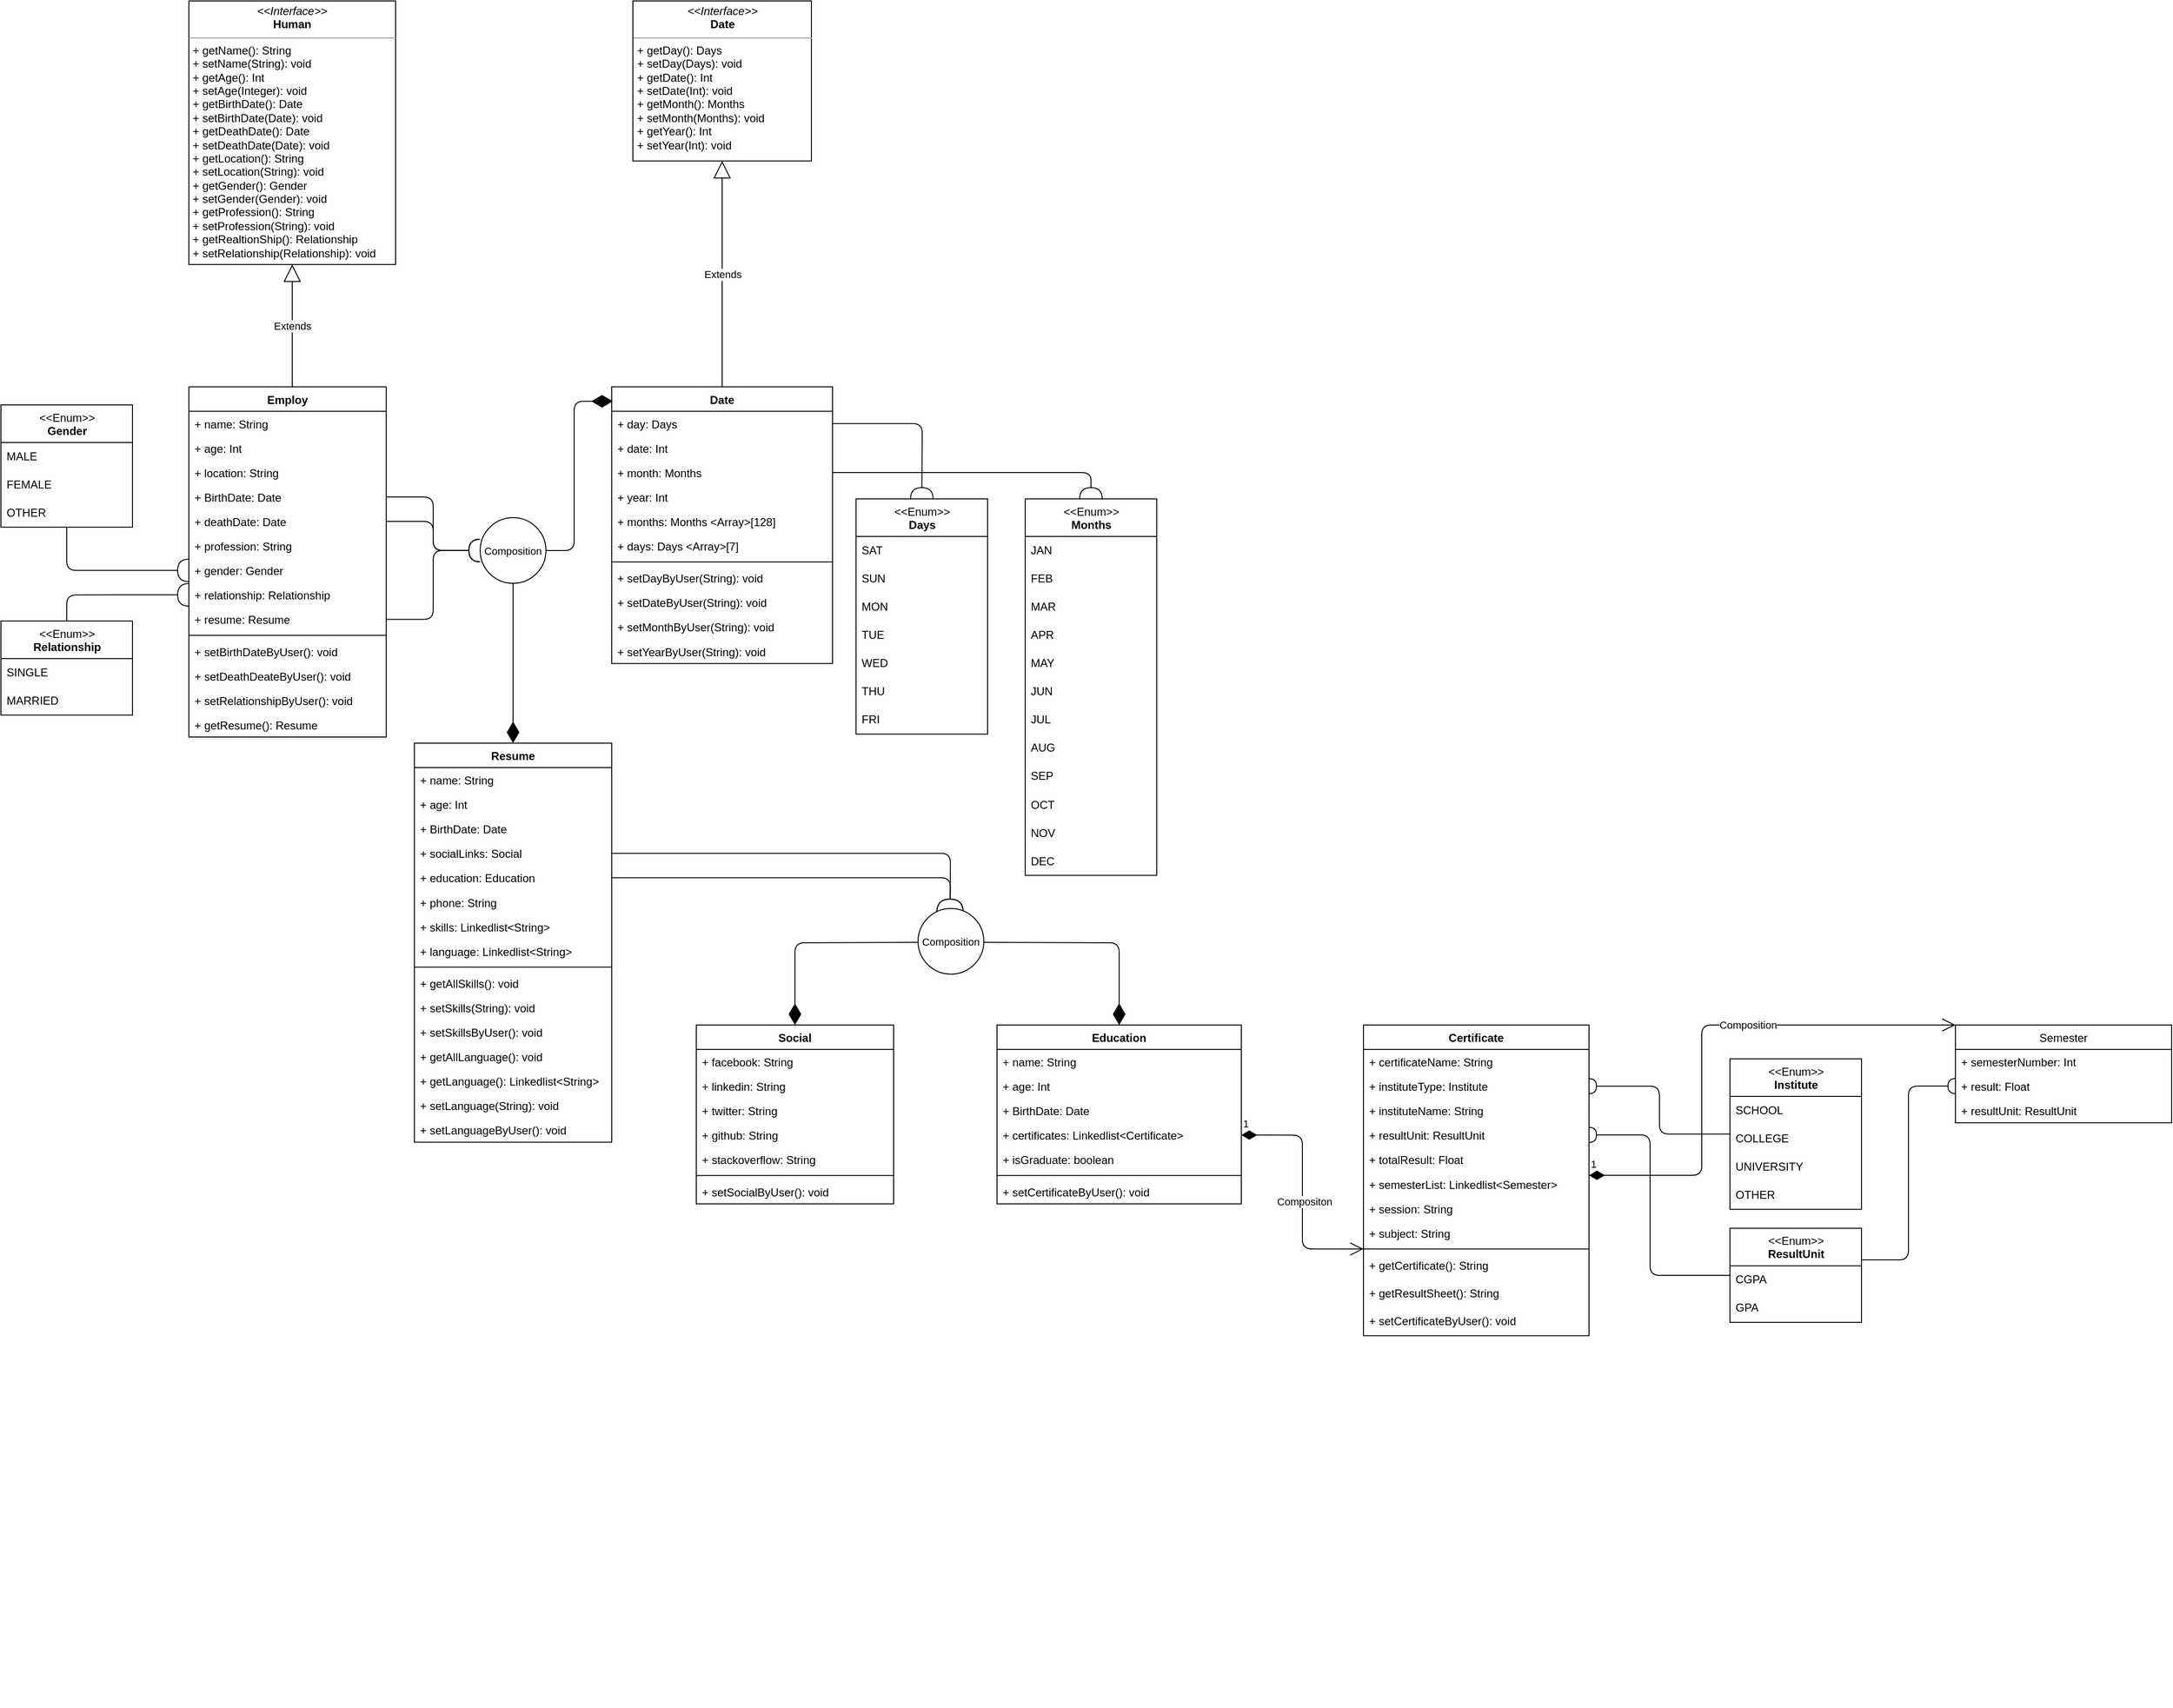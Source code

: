 <mxfile version="13.9.9" type="device"><diagram id="J0v9Wqk6Z4MLpNujObMI" name="HR"><mxGraphModel dx="2011" dy="1169" grid="1" gridSize="10" guides="1" tooltips="1" connect="1" arrows="1" fold="1" page="1" pageScale="1" pageWidth="3300" pageHeight="4681" math="0" shadow="0"><root><mxCell id="0"/><mxCell id="1" parent="0"/><mxCell id="u3W0oTgAnqb8bcCNYFPS-7" value="" style="group" vertex="1" connectable="0" parent="1"><mxGeometry x="495" y="280" width="2310" height="1815.707" as="geometry"/></mxCell><mxCell id="k-gvY35Qcv6dLFBPC7Hd-1" value="&lt;p style=&quot;margin: 0px ; margin-top: 4px ; text-align: center&quot;&gt;&lt;i&gt;&amp;lt;&amp;lt;Interface&amp;gt;&amp;gt;&lt;/i&gt;&lt;br&gt;&lt;b&gt;Human&lt;/b&gt;&lt;/p&gt;&lt;hr size=&quot;1&quot;&gt;&lt;p style=&quot;margin: 0px ; margin-left: 4px&quot;&gt;&lt;/p&gt;&lt;p style=&quot;margin: 0px ; margin-left: 4px&quot;&gt;+ getName(): String&lt;/p&gt;&lt;p style=&quot;margin: 0px ; margin-left: 4px&quot;&gt;+ setName(String): void&lt;/p&gt;&lt;p style=&quot;margin: 0px 0px 0px 4px&quot;&gt;+ getAge(): Int&lt;/p&gt;&lt;p style=&quot;margin: 0px 0px 0px 4px&quot;&gt;+ setAge(Integer): void&lt;/p&gt;&lt;p style=&quot;margin: 0px 0px 0px 4px&quot;&gt;+ getBirthDate(): Date&lt;/p&gt;&lt;p style=&quot;margin: 0px 0px 0px 4px&quot;&gt;+ setBirthDate(Date): void&lt;/p&gt;&lt;p style=&quot;margin: 0px 0px 0px 4px&quot;&gt;&lt;span&gt;+ getDeathDate(): Date&lt;/span&gt;&lt;br&gt;&lt;/p&gt;&lt;p style=&quot;margin: 0px 0px 0px 4px&quot;&gt;+ setDeathDate(Date): void&lt;/p&gt;&lt;p style=&quot;margin: 0px ; margin-left: 4px&quot;&gt;+ getLocation(): String&lt;br&gt;+ setLocation(String): void&lt;/p&gt;&lt;p style=&quot;margin: 0px ; margin-left: 4px&quot;&gt;+ getGender(): Gender&lt;/p&gt;&lt;p style=&quot;margin: 0px ; margin-left: 4px&quot;&gt;+ setGender(Gender): void&lt;/p&gt;&lt;p style=&quot;margin: 0px ; margin-left: 4px&quot;&gt;+ getProfession(): String&lt;/p&gt;&lt;p style=&quot;margin: 0px ; margin-left: 4px&quot;&gt;+ setProfession(String): void&lt;/p&gt;&lt;p style=&quot;margin: 0px ; margin-left: 4px&quot;&gt;+ getRealtionShip(): Relationship&lt;/p&gt;&lt;p style=&quot;margin: 0px ; margin-left: 4px&quot;&gt;+ setRelationship(Relationship): void&lt;/p&gt;" style="verticalAlign=top;align=left;overflow=fill;fontSize=12;fontFamily=Helvetica;html=1;fillColor=none;" parent="u3W0oTgAnqb8bcCNYFPS-7" vertex="1"><mxGeometry x="200" width="220" height="280.539" as="geometry"/></mxCell><mxCell id="k-gvY35Qcv6dLFBPC7Hd-2" value="&amp;lt;&amp;lt;Enum&amp;gt;&amp;gt;&lt;br&gt;&lt;b&gt;Gender&lt;/b&gt;" style="swimlane;fontStyle=0;align=center;verticalAlign=top;childLayout=stackLayout;horizontal=1;startSize=40;horizontalStack=0;resizeParent=1;resizeParentMax=0;resizeLast=0;collapsible=0;marginBottom=0;html=1;" parent="u3W0oTgAnqb8bcCNYFPS-7" vertex="1"><mxGeometry y="429.997" width="140" height="130.173" as="geometry"/></mxCell><mxCell id="k-gvY35Qcv6dLFBPC7Hd-3" value="MALE" style="text;html=1;strokeColor=none;fillColor=none;align=left;verticalAlign=middle;spacingLeft=4;spacingRight=4;overflow=hidden;rotatable=0;points=[[0,0.5],[1,0.5]];portConstraint=eastwest;" parent="k-gvY35Qcv6dLFBPC7Hd-2" vertex="1"><mxGeometry y="40" width="140" height="30.058" as="geometry"/></mxCell><mxCell id="k-gvY35Qcv6dLFBPC7Hd-4" value="FEMALE" style="text;html=1;strokeColor=none;fillColor=none;align=left;verticalAlign=middle;spacingLeft=4;spacingRight=4;overflow=hidden;rotatable=0;points=[[0,0.5],[1,0.5]];portConstraint=eastwest;" parent="k-gvY35Qcv6dLFBPC7Hd-2" vertex="1"><mxGeometry y="70.058" width="140" height="30.058" as="geometry"/></mxCell><mxCell id="k-gvY35Qcv6dLFBPC7Hd-5" value="OTHER" style="text;html=1;strokeColor=none;fillColor=none;align=left;verticalAlign=middle;spacingLeft=4;spacingRight=4;overflow=hidden;rotatable=0;points=[[0,0.5],[1,0.5]];portConstraint=eastwest;" parent="k-gvY35Qcv6dLFBPC7Hd-2" vertex="1"><mxGeometry y="100.116" width="140" height="30.058" as="geometry"/></mxCell><mxCell id="k-gvY35Qcv6dLFBPC7Hd-9" value="&lt;p style=&quot;margin: 0px ; margin-top: 4px ; text-align: center&quot;&gt;&lt;i&gt;&amp;lt;&amp;lt;Interface&amp;gt;&amp;gt;&lt;/i&gt;&lt;br&gt;&lt;b&gt;Date&lt;/b&gt;&lt;/p&gt;&lt;hr size=&quot;1&quot;&gt;&lt;p style=&quot;margin: 0px ; margin-left: 4px&quot;&gt;+ getDay(): Days&lt;/p&gt;&lt;p style=&quot;margin: 0px ; margin-left: 4px&quot;&gt;+ setDay(Days): void&lt;/p&gt;&lt;p style=&quot;margin: 0px ; margin-left: 4px&quot;&gt;+ getDate(): Int&lt;/p&gt;&lt;p style=&quot;margin: 0px ; margin-left: 4px&quot;&gt;+ setDate(Int): void&lt;/p&gt;&lt;p style=&quot;margin: 0px ; margin-left: 4px&quot;&gt;+ getMonth(): Months&lt;/p&gt;&lt;p style=&quot;margin: 0px ; margin-left: 4px&quot;&gt;+ setMonth(Months): void&lt;/p&gt;&lt;p style=&quot;margin: 0px ; margin-left: 4px&quot;&gt;+ getYear(): Int&lt;/p&gt;&lt;p style=&quot;margin: 0px ; margin-left: 4px&quot;&gt;+ setYear(Int): void&lt;/p&gt;" style="verticalAlign=top;align=left;overflow=fill;fontSize=12;fontFamily=Helvetica;html=1;fillColor=none;" parent="u3W0oTgAnqb8bcCNYFPS-7" vertex="1"><mxGeometry x="672.5" y="0.0" width="190" height="170.328" as="geometry"/></mxCell><mxCell id="k-gvY35Qcv6dLFBPC7Hd-12" value="&amp;lt;&amp;lt;Enum&amp;gt;&amp;gt;&lt;br&gt;&lt;b&gt;Months&lt;/b&gt;" style="swimlane;fontStyle=0;align=center;verticalAlign=top;childLayout=stackLayout;horizontal=1;startSize=40;horizontalStack=0;resizeParent=1;resizeParentMax=0;resizeLast=0;collapsible=0;marginBottom=0;html=1;" parent="u3W0oTgAnqb8bcCNYFPS-7" vertex="1"><mxGeometry x="1090" y="530.0" width="140" height="400.694" as="geometry"/></mxCell><mxCell id="k-gvY35Qcv6dLFBPC7Hd-13" value="JAN" style="text;html=1;strokeColor=none;fillColor=none;align=left;verticalAlign=middle;spacingLeft=4;spacingRight=4;overflow=hidden;rotatable=0;points=[[0,0.5],[1,0.5]];portConstraint=eastwest;" parent="k-gvY35Qcv6dLFBPC7Hd-12" vertex="1"><mxGeometry y="40" width="140" height="30.058" as="geometry"/></mxCell><mxCell id="k-gvY35Qcv6dLFBPC7Hd-14" value="FEB" style="text;html=1;strokeColor=none;fillColor=none;align=left;verticalAlign=middle;spacingLeft=4;spacingRight=4;overflow=hidden;rotatable=0;points=[[0,0.5],[1,0.5]];portConstraint=eastwest;" parent="k-gvY35Qcv6dLFBPC7Hd-12" vertex="1"><mxGeometry y="70.058" width="140" height="30.058" as="geometry"/></mxCell><mxCell id="k-gvY35Qcv6dLFBPC7Hd-15" value="MAR" style="text;html=1;strokeColor=none;fillColor=none;align=left;verticalAlign=middle;spacingLeft=4;spacingRight=4;overflow=hidden;rotatable=0;points=[[0,0.5],[1,0.5]];portConstraint=eastwest;" parent="k-gvY35Qcv6dLFBPC7Hd-12" vertex="1"><mxGeometry y="100.116" width="140" height="30.058" as="geometry"/></mxCell><mxCell id="k-gvY35Qcv6dLFBPC7Hd-16" value="APR" style="text;html=1;strokeColor=none;fillColor=none;align=left;verticalAlign=middle;spacingLeft=4;spacingRight=4;overflow=hidden;rotatable=0;points=[[0,0.5],[1,0.5]];portConstraint=eastwest;" parent="k-gvY35Qcv6dLFBPC7Hd-12" vertex="1"><mxGeometry y="130.173" width="140" height="30.058" as="geometry"/></mxCell><mxCell id="k-gvY35Qcv6dLFBPC7Hd-17" value="MAY" style="text;html=1;strokeColor=none;fillColor=none;align=left;verticalAlign=middle;spacingLeft=4;spacingRight=4;overflow=hidden;rotatable=0;points=[[0,0.5],[1,0.5]];portConstraint=eastwest;" parent="k-gvY35Qcv6dLFBPC7Hd-12" vertex="1"><mxGeometry y="160.231" width="140" height="30.058" as="geometry"/></mxCell><mxCell id="k-gvY35Qcv6dLFBPC7Hd-18" value="JUN" style="text;html=1;strokeColor=none;fillColor=none;align=left;verticalAlign=middle;spacingLeft=4;spacingRight=4;overflow=hidden;rotatable=0;points=[[0,0.5],[1,0.5]];portConstraint=eastwest;" parent="k-gvY35Qcv6dLFBPC7Hd-12" vertex="1"><mxGeometry y="190.289" width="140" height="30.058" as="geometry"/></mxCell><mxCell id="k-gvY35Qcv6dLFBPC7Hd-19" value="JUL" style="text;html=1;strokeColor=none;fillColor=none;align=left;verticalAlign=middle;spacingLeft=4;spacingRight=4;overflow=hidden;rotatable=0;points=[[0,0.5],[1,0.5]];portConstraint=eastwest;" parent="k-gvY35Qcv6dLFBPC7Hd-12" vertex="1"><mxGeometry y="220.347" width="140" height="30.058" as="geometry"/></mxCell><mxCell id="k-gvY35Qcv6dLFBPC7Hd-20" value="AUG" style="text;html=1;strokeColor=none;fillColor=none;align=left;verticalAlign=middle;spacingLeft=4;spacingRight=4;overflow=hidden;rotatable=0;points=[[0,0.5],[1,0.5]];portConstraint=eastwest;" parent="k-gvY35Qcv6dLFBPC7Hd-12" vertex="1"><mxGeometry y="250.405" width="140" height="30.058" as="geometry"/></mxCell><mxCell id="k-gvY35Qcv6dLFBPC7Hd-21" value="SEP" style="text;html=1;strokeColor=none;fillColor=none;align=left;verticalAlign=middle;spacingLeft=4;spacingRight=4;overflow=hidden;rotatable=0;points=[[0,0.5],[1,0.5]];portConstraint=eastwest;" parent="k-gvY35Qcv6dLFBPC7Hd-12" vertex="1"><mxGeometry y="280.462" width="140" height="30.058" as="geometry"/></mxCell><mxCell id="k-gvY35Qcv6dLFBPC7Hd-22" value="OCT" style="text;html=1;strokeColor=none;fillColor=none;align=left;verticalAlign=middle;spacingLeft=4;spacingRight=4;overflow=hidden;rotatable=0;points=[[0,0.5],[1,0.5]];portConstraint=eastwest;" parent="k-gvY35Qcv6dLFBPC7Hd-12" vertex="1"><mxGeometry y="310.52" width="140" height="30.058" as="geometry"/></mxCell><mxCell id="k-gvY35Qcv6dLFBPC7Hd-23" value="NOV" style="text;html=1;strokeColor=none;fillColor=none;align=left;verticalAlign=middle;spacingLeft=4;spacingRight=4;overflow=hidden;rotatable=0;points=[[0,0.5],[1,0.5]];portConstraint=eastwest;" parent="k-gvY35Qcv6dLFBPC7Hd-12" vertex="1"><mxGeometry y="340.578" width="140" height="30.058" as="geometry"/></mxCell><mxCell id="k-gvY35Qcv6dLFBPC7Hd-24" value="DEC" style="text;html=1;strokeColor=none;fillColor=none;align=left;verticalAlign=middle;spacingLeft=4;spacingRight=4;overflow=hidden;rotatable=0;points=[[0,0.5],[1,0.5]];portConstraint=eastwest;" parent="k-gvY35Qcv6dLFBPC7Hd-12" vertex="1"><mxGeometry y="370.636" width="140" height="30.058" as="geometry"/></mxCell><mxCell id="k-gvY35Qcv6dLFBPC7Hd-26" value="&amp;lt;&amp;lt;Enum&amp;gt;&amp;gt;&lt;br&gt;&lt;b&gt;Days&lt;/b&gt;" style="swimlane;fontStyle=0;align=center;verticalAlign=top;childLayout=stackLayout;horizontal=1;startSize=40;horizontalStack=0;resizeParent=1;resizeParentMax=0;resizeLast=0;collapsible=0;marginBottom=0;html=1;" parent="u3W0oTgAnqb8bcCNYFPS-7" vertex="1"><mxGeometry x="910" y="530.0" width="140" height="250.405" as="geometry"/></mxCell><mxCell id="k-gvY35Qcv6dLFBPC7Hd-27" value="SAT" style="text;html=1;strokeColor=none;fillColor=none;align=left;verticalAlign=middle;spacingLeft=4;spacingRight=4;overflow=hidden;rotatable=0;points=[[0,0.5],[1,0.5]];portConstraint=eastwest;" parent="k-gvY35Qcv6dLFBPC7Hd-26" vertex="1"><mxGeometry y="40" width="140" height="30.058" as="geometry"/></mxCell><mxCell id="k-gvY35Qcv6dLFBPC7Hd-28" value="SUN" style="text;html=1;strokeColor=none;fillColor=none;align=left;verticalAlign=middle;spacingLeft=4;spacingRight=4;overflow=hidden;rotatable=0;points=[[0,0.5],[1,0.5]];portConstraint=eastwest;" parent="k-gvY35Qcv6dLFBPC7Hd-26" vertex="1"><mxGeometry y="70.058" width="140" height="30.058" as="geometry"/></mxCell><mxCell id="k-gvY35Qcv6dLFBPC7Hd-29" value="MON" style="text;html=1;strokeColor=none;fillColor=none;align=left;verticalAlign=middle;spacingLeft=4;spacingRight=4;overflow=hidden;rotatable=0;points=[[0,0.5],[1,0.5]];portConstraint=eastwest;" parent="k-gvY35Qcv6dLFBPC7Hd-26" vertex="1"><mxGeometry y="100.116" width="140" height="30.058" as="geometry"/></mxCell><mxCell id="k-gvY35Qcv6dLFBPC7Hd-30" value="TUE" style="text;html=1;strokeColor=none;fillColor=none;align=left;verticalAlign=middle;spacingLeft=4;spacingRight=4;overflow=hidden;rotatable=0;points=[[0,0.5],[1,0.5]];portConstraint=eastwest;" parent="k-gvY35Qcv6dLFBPC7Hd-26" vertex="1"><mxGeometry y="130.173" width="140" height="30.058" as="geometry"/></mxCell><mxCell id="k-gvY35Qcv6dLFBPC7Hd-31" value="WED" style="text;html=1;strokeColor=none;fillColor=none;align=left;verticalAlign=middle;spacingLeft=4;spacingRight=4;overflow=hidden;rotatable=0;points=[[0,0.5],[1,0.5]];portConstraint=eastwest;" parent="k-gvY35Qcv6dLFBPC7Hd-26" vertex="1"><mxGeometry y="160.231" width="140" height="30.058" as="geometry"/></mxCell><mxCell id="k-gvY35Qcv6dLFBPC7Hd-32" value="THU" style="text;html=1;strokeColor=none;fillColor=none;align=left;verticalAlign=middle;spacingLeft=4;spacingRight=4;overflow=hidden;rotatable=0;points=[[0,0.5],[1,0.5]];portConstraint=eastwest;" parent="k-gvY35Qcv6dLFBPC7Hd-26" vertex="1"><mxGeometry y="190.289" width="140" height="30.058" as="geometry"/></mxCell><mxCell id="k-gvY35Qcv6dLFBPC7Hd-33" value="FRI" style="text;html=1;strokeColor=none;fillColor=none;align=left;verticalAlign=middle;spacingLeft=4;spacingRight=4;overflow=hidden;rotatable=0;points=[[0,0.5],[1,0.5]];portConstraint=eastwest;" parent="k-gvY35Qcv6dLFBPC7Hd-26" vertex="1"><mxGeometry y="220.347" width="140" height="30.058" as="geometry"/></mxCell><mxCell id="k-gvY35Qcv6dLFBPC7Hd-58" value="Date" style="swimlane;fontStyle=1;align=center;verticalAlign=top;childLayout=stackLayout;horizontal=1;startSize=26;horizontalStack=0;resizeParent=1;resizeParentMax=0;resizeLast=0;collapsible=1;marginBottom=0;" parent="u3W0oTgAnqb8bcCNYFPS-7" vertex="1"><mxGeometry x="650" y="410.789" width="235" height="294.516" as="geometry"><mxRectangle x="1650" y="530.809" width="60" height="26" as="alternateBounds"/></mxGeometry></mxCell><mxCell id="k-gvY35Qcv6dLFBPC7Hd-52" value="+ day: Days" style="text;strokeColor=none;fillColor=none;align=left;verticalAlign=top;spacingLeft=4;spacingRight=4;overflow=hidden;rotatable=0;points=[[0,0.5],[1,0.5]];portConstraint=eastwest;" parent="k-gvY35Qcv6dLFBPC7Hd-58" vertex="1"><mxGeometry y="26" width="235" height="26.05" as="geometry"/></mxCell><mxCell id="k-gvY35Qcv6dLFBPC7Hd-53" value="+ date: Int" style="text;strokeColor=none;fillColor=none;align=left;verticalAlign=top;spacingLeft=4;spacingRight=4;overflow=hidden;rotatable=0;points=[[0,0.5],[1,0.5]];portConstraint=eastwest;" parent="k-gvY35Qcv6dLFBPC7Hd-58" vertex="1"><mxGeometry y="52.05" width="235" height="26.05" as="geometry"/></mxCell><mxCell id="k-gvY35Qcv6dLFBPC7Hd-54" value="+ month: Months" style="text;strokeColor=none;fillColor=none;align=left;verticalAlign=top;spacingLeft=4;spacingRight=4;overflow=hidden;rotatable=0;points=[[0,0.5],[1,0.5]];portConstraint=eastwest;" parent="k-gvY35Qcv6dLFBPC7Hd-58" vertex="1"><mxGeometry y="78.1" width="235" height="26.05" as="geometry"/></mxCell><mxCell id="k-gvY35Qcv6dLFBPC7Hd-55" value="+ year: Int" style="text;strokeColor=none;fillColor=none;align=left;verticalAlign=top;spacingLeft=4;spacingRight=4;overflow=hidden;rotatable=0;points=[[0,0.5],[1,0.5]];portConstraint=eastwest;" parent="k-gvY35Qcv6dLFBPC7Hd-58" vertex="1"><mxGeometry y="104.15" width="235" height="26.05" as="geometry"/></mxCell><mxCell id="L_Npj3bjUMt8gX2hCeXl-5" value="+ months: Months &lt;Array&gt;[128]" style="text;strokeColor=none;fillColor=none;align=left;verticalAlign=top;spacingLeft=4;spacingRight=4;overflow=hidden;rotatable=0;points=[[0,0.5],[1,0.5]];portConstraint=eastwest;" parent="k-gvY35Qcv6dLFBPC7Hd-58" vertex="1"><mxGeometry y="130.2" width="235" height="26.05" as="geometry"/></mxCell><mxCell id="L_Npj3bjUMt8gX2hCeXl-3" value="+ days: Days &lt;Array&gt;[7]" style="text;strokeColor=none;fillColor=none;align=left;verticalAlign=top;spacingLeft=4;spacingRight=4;overflow=hidden;rotatable=0;points=[[0,0.5],[1,0.5]];portConstraint=eastwest;" parent="k-gvY35Qcv6dLFBPC7Hd-58" vertex="1"><mxGeometry y="156.25" width="235" height="26.05" as="geometry"/></mxCell><mxCell id="k-gvY35Qcv6dLFBPC7Hd-60" value="" style="line;strokeWidth=1;fillColor=none;align=left;verticalAlign=middle;spacingTop=-1;spacingLeft=3;spacingRight=3;rotatable=0;labelPosition=right;points=[];portConstraint=eastwest;" parent="k-gvY35Qcv6dLFBPC7Hd-58" vertex="1"><mxGeometry y="182.301" width="235" height="8.015" as="geometry"/></mxCell><mxCell id="k-gvY35Qcv6dLFBPC7Hd-61" value="+ setDayByUser(String): void" style="text;strokeColor=none;fillColor=none;align=left;verticalAlign=top;spacingLeft=4;spacingRight=4;overflow=hidden;rotatable=0;points=[[0,0.5],[1,0.5]];portConstraint=eastwest;" parent="k-gvY35Qcv6dLFBPC7Hd-58" vertex="1"><mxGeometry y="190.316" width="235" height="26.05" as="geometry"/></mxCell><mxCell id="k-gvY35Qcv6dLFBPC7Hd-65" value="+ setDateByUser(String): void" style="text;strokeColor=none;fillColor=none;align=left;verticalAlign=top;spacingLeft=4;spacingRight=4;overflow=hidden;rotatable=0;points=[[0,0.5],[1,0.5]];portConstraint=eastwest;" parent="k-gvY35Qcv6dLFBPC7Hd-58" vertex="1"><mxGeometry y="216.366" width="235" height="26.05" as="geometry"/></mxCell><mxCell id="k-gvY35Qcv6dLFBPC7Hd-63" value="+ setMonthByUser(String): void" style="text;strokeColor=none;fillColor=none;align=left;verticalAlign=top;spacingLeft=4;spacingRight=4;overflow=hidden;rotatable=0;points=[[0,0.5],[1,0.5]];portConstraint=eastwest;" parent="k-gvY35Qcv6dLFBPC7Hd-58" vertex="1"><mxGeometry y="242.416" width="235" height="26.05" as="geometry"/></mxCell><mxCell id="k-gvY35Qcv6dLFBPC7Hd-66" value="+ setYearByUser(String): void" style="text;strokeColor=none;fillColor=none;align=left;verticalAlign=top;spacingLeft=4;spacingRight=4;overflow=hidden;rotatable=0;points=[[0,0.5],[1,0.5]];portConstraint=eastwest;" parent="k-gvY35Qcv6dLFBPC7Hd-58" vertex="1"><mxGeometry y="268.466" width="235" height="26.05" as="geometry"/></mxCell><mxCell id="k-gvY35Qcv6dLFBPC7Hd-62" value="Extends" style="endArrow=block;endSize=16;endFill=0;html=1;entryX=0.5;entryY=1;entryDx=0;entryDy=0;edgeStyle=orthogonalEdgeStyle;exitX=0.5;exitY=0;exitDx=0;exitDy=0;" parent="u3W0oTgAnqb8bcCNYFPS-7" source="k-gvY35Qcv6dLFBPC7Hd-58" target="k-gvY35Qcv6dLFBPC7Hd-9" edge="1"><mxGeometry x="-10" width="160" as="geometry"><mxPoint x="1070" y="531.021" as="sourcePoint"/><mxPoint x="1230" y="531.021" as="targetPoint"/></mxGeometry></mxCell><mxCell id="L_Npj3bjUMt8gX2hCeXl-6" value="&amp;lt;&amp;lt;Enum&amp;gt;&amp;gt;&lt;br&gt;&lt;b&gt;Relationship&lt;/b&gt;" style="swimlane;fontStyle=0;align=center;verticalAlign=top;childLayout=stackLayout;horizontal=1;startSize=40;horizontalStack=0;resizeParent=1;resizeParentMax=0;resizeLast=0;collapsible=0;marginBottom=0;html=1;" parent="u3W0oTgAnqb8bcCNYFPS-7" vertex="1"><mxGeometry y="659.998" width="140" height="100.116" as="geometry"/></mxCell><mxCell id="L_Npj3bjUMt8gX2hCeXl-7" value="SINGLE" style="text;html=1;strokeColor=none;fillColor=none;align=left;verticalAlign=middle;spacingLeft=4;spacingRight=4;overflow=hidden;rotatable=0;points=[[0,0.5],[1,0.5]];portConstraint=eastwest;" parent="L_Npj3bjUMt8gX2hCeXl-6" vertex="1"><mxGeometry y="40" width="140" height="30.058" as="geometry"/></mxCell><mxCell id="L_Npj3bjUMt8gX2hCeXl-8" value="MARRIED" style="text;html=1;strokeColor=none;fillColor=none;align=left;verticalAlign=middle;spacingLeft=4;spacingRight=4;overflow=hidden;rotatable=0;points=[[0,0.5],[1,0.5]];portConstraint=eastwest;" parent="L_Npj3bjUMt8gX2hCeXl-6" vertex="1"><mxGeometry y="70.058" width="140" height="30.058" as="geometry"/></mxCell><mxCell id="L_Npj3bjUMt8gX2hCeXl-49" value="Employ" style="swimlane;fontStyle=1;align=center;verticalAlign=top;childLayout=stackLayout;horizontal=1;startSize=26;horizontalStack=0;resizeParent=1;resizeParentMax=0;resizeLast=0;collapsible=1;marginBottom=0;" parent="u3W0oTgAnqb8bcCNYFPS-7" vertex="1"><mxGeometry x="200" y="410.79" width="210" height="372.667" as="geometry"/></mxCell><mxCell id="L_Npj3bjUMt8gX2hCeXl-53" value="Extends" style="endArrow=block;endSize=16;endFill=0;html=1;entryX=0.5;entryY=1;entryDx=0;entryDy=0;" parent="L_Npj3bjUMt8gX2hCeXl-49" target="k-gvY35Qcv6dLFBPC7Hd-1" edge="1"><mxGeometry width="160" relative="1" as="geometry"><mxPoint x="110" as="sourcePoint"/><mxPoint x="270" as="targetPoint"/></mxGeometry></mxCell><mxCell id="L_Npj3bjUMt8gX2hCeXl-50" value="+ name: String" style="text;strokeColor=none;fillColor=none;align=left;verticalAlign=top;spacingLeft=4;spacingRight=4;overflow=hidden;rotatable=0;points=[[0,0.5],[1,0.5]];portConstraint=eastwest;" parent="L_Npj3bjUMt8gX2hCeXl-49" vertex="1"><mxGeometry y="26" width="210" height="26.05" as="geometry"/></mxCell><mxCell id="k-gvY35Qcv6dLFBPC7Hd-45" value="+ age: Int" style="text;strokeColor=none;fillColor=none;align=left;verticalAlign=top;spacingLeft=4;spacingRight=4;overflow=hidden;rotatable=0;points=[[0,0.5],[1,0.5]];portConstraint=eastwest;" parent="L_Npj3bjUMt8gX2hCeXl-49" vertex="1"><mxGeometry y="52.05" width="210" height="26.05" as="geometry"/></mxCell><mxCell id="k-gvY35Qcv6dLFBPC7Hd-49" value="+ location: String" style="text;strokeColor=none;fillColor=none;align=left;verticalAlign=top;spacingLeft=4;spacingRight=4;overflow=hidden;rotatable=0;points=[[0,0.5],[1,0.5]];portConstraint=eastwest;" parent="L_Npj3bjUMt8gX2hCeXl-49" vertex="1"><mxGeometry y="78.1" width="210" height="26.05" as="geometry"/></mxCell><mxCell id="k-gvY35Qcv6dLFBPC7Hd-46" value="+ BirthDate: Date" style="text;strokeColor=none;fillColor=none;align=left;verticalAlign=top;spacingLeft=4;spacingRight=4;overflow=hidden;rotatable=0;points=[[0,0.5],[1,0.5]];portConstraint=eastwest;" parent="L_Npj3bjUMt8gX2hCeXl-49" vertex="1"><mxGeometry y="104.15" width="210" height="26.05" as="geometry"/></mxCell><mxCell id="k-gvY35Qcv6dLFBPC7Hd-48" value="+ deathDate: Date" style="text;strokeColor=none;fillColor=none;align=left;verticalAlign=top;spacingLeft=4;spacingRight=4;overflow=hidden;rotatable=0;points=[[0,0.5],[1,0.5]];portConstraint=eastwest;" parent="L_Npj3bjUMt8gX2hCeXl-49" vertex="1"><mxGeometry y="130.2" width="210" height="26.05" as="geometry"/></mxCell><mxCell id="k-gvY35Qcv6dLFBPC7Hd-50" value="+ profession: String" style="text;strokeColor=none;fillColor=none;align=left;verticalAlign=top;spacingLeft=4;spacingRight=4;overflow=hidden;rotatable=0;points=[[0,0.5],[1,0.5]];portConstraint=eastwest;" parent="L_Npj3bjUMt8gX2hCeXl-49" vertex="1"><mxGeometry y="156.25" width="210" height="26.05" as="geometry"/></mxCell><mxCell id="L_Npj3bjUMt8gX2hCeXl-48" value="+ gender: Gender" style="text;strokeColor=none;fillColor=none;align=left;verticalAlign=top;spacingLeft=4;spacingRight=4;overflow=hidden;rotatable=0;points=[[0,0.5],[1,0.5]];portConstraint=eastwest;" parent="L_Npj3bjUMt8gX2hCeXl-49" vertex="1"><mxGeometry y="182.301" width="210" height="26.05" as="geometry"/></mxCell><mxCell id="L_Npj3bjUMt8gX2hCeXl-4" value="+ relationship: Relationship" style="text;strokeColor=none;fillColor=none;align=left;verticalAlign=top;spacingLeft=4;spacingRight=4;overflow=hidden;rotatable=0;points=[[0,0.5],[1,0.5]];portConstraint=eastwest;" parent="L_Npj3bjUMt8gX2hCeXl-49" vertex="1"><mxGeometry y="208.351" width="210" height="26.05" as="geometry"/></mxCell><mxCell id="L_Npj3bjUMt8gX2hCeXl-71" value="+ resume: Resume" style="text;strokeColor=none;fillColor=none;align=left;verticalAlign=top;spacingLeft=4;spacingRight=4;overflow=hidden;rotatable=0;points=[[0,0.5],[1,0.5]];portConstraint=eastwest;" parent="L_Npj3bjUMt8gX2hCeXl-49" vertex="1"><mxGeometry y="234.401" width="210" height="26.05" as="geometry"/></mxCell><mxCell id="L_Npj3bjUMt8gX2hCeXl-51" value="" style="line;strokeWidth=1;fillColor=none;align=left;verticalAlign=middle;spacingTop=-1;spacingLeft=3;spacingRight=3;rotatable=0;labelPosition=right;points=[];portConstraint=eastwest;" parent="L_Npj3bjUMt8gX2hCeXl-49" vertex="1"><mxGeometry y="260.451" width="210" height="8.015" as="geometry"/></mxCell><mxCell id="L_Npj3bjUMt8gX2hCeXl-52" value="+ setBirthDateByUser(): void&#10;" style="text;strokeColor=none;fillColor=none;align=left;verticalAlign=top;spacingLeft=4;spacingRight=4;overflow=hidden;rotatable=0;points=[[0,0.5],[1,0.5]];portConstraint=eastwest;" parent="L_Npj3bjUMt8gX2hCeXl-49" vertex="1"><mxGeometry y="268.466" width="210" height="26.05" as="geometry"/></mxCell><mxCell id="L_Npj3bjUMt8gX2hCeXl-54" value="+ setDeathDeateByUser(): void" style="text;strokeColor=none;fillColor=none;align=left;verticalAlign=top;spacingLeft=4;spacingRight=4;overflow=hidden;rotatable=0;points=[[0,0.5],[1,0.5]];portConstraint=eastwest;" parent="L_Npj3bjUMt8gX2hCeXl-49" vertex="1"><mxGeometry y="294.516" width="210" height="26.05" as="geometry"/></mxCell><mxCell id="L_Npj3bjUMt8gX2hCeXl-56" value="+ setRelationshipByUser(): void" style="text;strokeColor=none;fillColor=none;align=left;verticalAlign=top;spacingLeft=4;spacingRight=4;overflow=hidden;rotatable=0;points=[[0,0.5],[1,0.5]];portConstraint=eastwest;" parent="L_Npj3bjUMt8gX2hCeXl-49" vertex="1"><mxGeometry y="320.566" width="210" height="26.05" as="geometry"/></mxCell><mxCell id="L_Npj3bjUMt8gX2hCeXl-74" value="+ getResume(): Resume" style="text;strokeColor=none;fillColor=none;align=left;verticalAlign=top;spacingLeft=4;spacingRight=4;overflow=hidden;rotatable=0;points=[[0,0.5],[1,0.5]];portConstraint=eastwest;" parent="L_Npj3bjUMt8gX2hCeXl-49" vertex="1"><mxGeometry y="346.617" width="210" height="26.05" as="geometry"/></mxCell><mxCell id="bkRYJWhmPf5xpWqmARdB-60" style="edgeStyle=orthogonalEdgeStyle;rounded=1;orthogonalLoop=1;jettySize=auto;html=1;entryX=0;entryY=0.5;entryDx=0;entryDy=0;startArrow=none;startFill=0;startSize=22;endArrow=halfCircle;endFill=0;endSize=10;strokeWidth=1;fontSize=11;fontColor=#000000;" parent="u3W0oTgAnqb8bcCNYFPS-7" source="k-gvY35Qcv6dLFBPC7Hd-2" target="L_Npj3bjUMt8gX2hCeXl-48" edge="1"><mxGeometry relative="1" as="geometry"/></mxCell><mxCell id="L_Npj3bjUMt8gX2hCeXl-57" value="Resume" style="swimlane;fontStyle=1;align=center;verticalAlign=top;childLayout=stackLayout;horizontal=1;startSize=26;horizontalStack=0;resizeParent=1;resizeParentMax=0;resizeLast=0;collapsible=1;marginBottom=0;" parent="u3W0oTgAnqb8bcCNYFPS-7" vertex="1"><mxGeometry x="440" y="790.001" width="210" height="424.767" as="geometry"><mxRectangle x="1662.5" y="930.001" width="80" height="26" as="alternateBounds"/></mxGeometry></mxCell><mxCell id="u3W0oTgAnqb8bcCNYFPS-11" value="+ name: String" style="text;strokeColor=none;fillColor=none;align=left;verticalAlign=top;spacingLeft=4;spacingRight=4;overflow=hidden;rotatable=0;points=[[0,0.5],[1,0.5]];portConstraint=eastwest;" vertex="1" parent="L_Npj3bjUMt8gX2hCeXl-57"><mxGeometry y="26" width="210" height="26.05" as="geometry"/></mxCell><mxCell id="u3W0oTgAnqb8bcCNYFPS-12" value="+ age: Int" style="text;strokeColor=none;fillColor=none;align=left;verticalAlign=top;spacingLeft=4;spacingRight=4;overflow=hidden;rotatable=0;points=[[0,0.5],[1,0.5]];portConstraint=eastwest;" vertex="1" parent="L_Npj3bjUMt8gX2hCeXl-57"><mxGeometry y="52.05" width="210" height="26.05" as="geometry"/></mxCell><mxCell id="u3W0oTgAnqb8bcCNYFPS-13" value="+ BirthDate: Date" style="text;strokeColor=none;fillColor=none;align=left;verticalAlign=top;spacingLeft=4;spacingRight=4;overflow=hidden;rotatable=0;points=[[0,0.5],[1,0.5]];portConstraint=eastwest;" vertex="1" parent="L_Npj3bjUMt8gX2hCeXl-57"><mxGeometry y="78.1" width="210" height="26.05" as="geometry"/></mxCell><mxCell id="L_Npj3bjUMt8gX2hCeXl-59" value="+ socialLinks: Social" style="text;strokeColor=none;fillColor=none;align=left;verticalAlign=top;spacingLeft=4;spacingRight=4;overflow=hidden;rotatable=0;points=[[0,0.5],[1,0.5]];portConstraint=eastwest;" parent="L_Npj3bjUMt8gX2hCeXl-57" vertex="1"><mxGeometry y="104.15" width="210" height="26.05" as="geometry"/></mxCell><mxCell id="L_Npj3bjUMt8gX2hCeXl-60" value="+ education: Education" style="text;strokeColor=none;fillColor=none;align=left;verticalAlign=top;spacingLeft=4;spacingRight=4;overflow=hidden;rotatable=0;points=[[0,0.5],[1,0.5]];portConstraint=eastwest;" parent="L_Npj3bjUMt8gX2hCeXl-57" vertex="1"><mxGeometry y="130.2" width="210" height="26.05" as="geometry"/></mxCell><mxCell id="L_Npj3bjUMt8gX2hCeXl-61" value="+ phone: String" style="text;strokeColor=none;fillColor=none;align=left;verticalAlign=top;spacingLeft=4;spacingRight=4;overflow=hidden;rotatable=0;points=[[0,0.5],[1,0.5]];portConstraint=eastwest;" parent="L_Npj3bjUMt8gX2hCeXl-57" vertex="1"><mxGeometry y="156.25" width="210" height="26.05" as="geometry"/></mxCell><mxCell id="L_Npj3bjUMt8gX2hCeXl-64" value="+ skills: Linkedlist&lt;String&gt;" style="text;strokeColor=none;fillColor=none;align=left;verticalAlign=top;spacingLeft=4;spacingRight=4;overflow=hidden;rotatable=0;points=[[0,0.5],[1,0.5]];portConstraint=eastwest;" parent="L_Npj3bjUMt8gX2hCeXl-57" vertex="1"><mxGeometry y="182.301" width="210" height="26.05" as="geometry"/></mxCell><mxCell id="L_Npj3bjUMt8gX2hCeXl-66" value="+ language: Linkedlist&lt;String&gt;" style="text;strokeColor=none;fillColor=none;align=left;verticalAlign=top;spacingLeft=4;spacingRight=4;overflow=hidden;rotatable=0;points=[[0,0.5],[1,0.5]];portConstraint=eastwest;" parent="L_Npj3bjUMt8gX2hCeXl-57" vertex="1"><mxGeometry y="208.351" width="210" height="26.05" as="geometry"/></mxCell><mxCell id="L_Npj3bjUMt8gX2hCeXl-67" value="" style="line;strokeWidth=1;fillColor=none;align=left;verticalAlign=middle;spacingTop=-1;spacingLeft=3;spacingRight=3;rotatable=0;labelPosition=right;points=[];portConstraint=eastwest;" parent="L_Npj3bjUMt8gX2hCeXl-57" vertex="1"><mxGeometry y="234.401" width="210" height="8.015" as="geometry"/></mxCell><mxCell id="L_Npj3bjUMt8gX2hCeXl-79" value="+ getAllSkills(): void" style="text;strokeColor=none;fillColor=none;align=left;verticalAlign=top;spacingLeft=4;spacingRight=4;overflow=hidden;rotatable=0;points=[[0,0.5],[1,0.5]];portConstraint=eastwest;" parent="L_Npj3bjUMt8gX2hCeXl-57" vertex="1"><mxGeometry y="242.416" width="210" height="26.05" as="geometry"/></mxCell><mxCell id="L_Npj3bjUMt8gX2hCeXl-77" value="+ setSkills(String): void" style="text;strokeColor=none;fillColor=none;align=left;verticalAlign=top;spacingLeft=4;spacingRight=4;overflow=hidden;rotatable=0;points=[[0,0.5],[1,0.5]];portConstraint=eastwest;" parent="L_Npj3bjUMt8gX2hCeXl-57" vertex="1"><mxGeometry y="268.466" width="210" height="26.05" as="geometry"/></mxCell><mxCell id="bkRYJWhmPf5xpWqmARdB-2" value="+ setSkillsByUser(): void" style="text;strokeColor=none;fillColor=none;align=left;verticalAlign=top;spacingLeft=4;spacingRight=4;overflow=hidden;rotatable=0;points=[[0,0.5],[1,0.5]];portConstraint=eastwest;" parent="L_Npj3bjUMt8gX2hCeXl-57" vertex="1"><mxGeometry y="294.516" width="210" height="26.05" as="geometry"/></mxCell><mxCell id="L_Npj3bjUMt8gX2hCeXl-80" value="+ getAllLanguage(): void" style="text;strokeColor=none;fillColor=none;align=left;verticalAlign=top;spacingLeft=4;spacingRight=4;overflow=hidden;rotatable=0;points=[[0,0.5],[1,0.5]];portConstraint=eastwest;" parent="L_Npj3bjUMt8gX2hCeXl-57" vertex="1"><mxGeometry y="320.566" width="210" height="26.05" as="geometry"/></mxCell><mxCell id="L_Npj3bjUMt8gX2hCeXl-78" value="+ getLanguage(): Linkedlist&lt;String&gt;" style="text;strokeColor=none;fillColor=none;align=left;verticalAlign=top;spacingLeft=4;spacingRight=4;overflow=hidden;rotatable=0;points=[[0,0.5],[1,0.5]];portConstraint=eastwest;" parent="L_Npj3bjUMt8gX2hCeXl-57" vertex="1"><mxGeometry y="346.617" width="210" height="26.05" as="geometry"/></mxCell><mxCell id="L_Npj3bjUMt8gX2hCeXl-81" value="+ setLanguage(String): void" style="text;strokeColor=none;fillColor=none;align=left;verticalAlign=top;spacingLeft=4;spacingRight=4;overflow=hidden;rotatable=0;points=[[0,0.5],[1,0.5]];portConstraint=eastwest;" parent="L_Npj3bjUMt8gX2hCeXl-57" vertex="1"><mxGeometry y="372.667" width="210" height="26.05" as="geometry"/></mxCell><mxCell id="bkRYJWhmPf5xpWqmARdB-1" value="+ setLanguageByUser(): void" style="text;strokeColor=none;fillColor=none;align=left;verticalAlign=top;spacingLeft=4;spacingRight=4;overflow=hidden;rotatable=0;points=[[0,0.5],[1,0.5]];portConstraint=eastwest;" parent="L_Npj3bjUMt8gX2hCeXl-57" vertex="1"><mxGeometry y="398.717" width="210" height="26.05" as="geometry"/></mxCell><mxCell id="bkRYJWhmPf5xpWqmARdB-3" value="Social" style="swimlane;fontStyle=1;align=center;verticalAlign=top;childLayout=stackLayout;horizontal=1;startSize=26;horizontalStack=0;resizeParent=1;resizeParentMax=0;resizeLast=0;collapsible=1;marginBottom=0;" parent="u3W0oTgAnqb8bcCNYFPS-7" vertex="1"><mxGeometry x="740" y="1090.001" width="210" height="190.316" as="geometry"><mxRectangle x="1662.5" y="930.001" width="80" height="26" as="alternateBounds"/></mxGeometry></mxCell><mxCell id="bkRYJWhmPf5xpWqmARdB-4" value="+ facebook: String" style="text;strokeColor=none;fillColor=none;align=left;verticalAlign=top;spacingLeft=4;spacingRight=4;overflow=hidden;rotatable=0;points=[[0,0.5],[1,0.5]];portConstraint=eastwest;" parent="bkRYJWhmPf5xpWqmARdB-3" vertex="1"><mxGeometry y="26" width="210" height="26.05" as="geometry"/></mxCell><mxCell id="bkRYJWhmPf5xpWqmARdB-5" value="+ linkedin: String" style="text;strokeColor=none;fillColor=none;align=left;verticalAlign=top;spacingLeft=4;spacingRight=4;overflow=hidden;rotatable=0;points=[[0,0.5],[1,0.5]];portConstraint=eastwest;" parent="bkRYJWhmPf5xpWqmARdB-3" vertex="1"><mxGeometry y="52.05" width="210" height="26.05" as="geometry"/></mxCell><mxCell id="bkRYJWhmPf5xpWqmARdB-6" value="+ twitter: String" style="text;strokeColor=none;fillColor=none;align=left;verticalAlign=top;spacingLeft=4;spacingRight=4;overflow=hidden;rotatable=0;points=[[0,0.5],[1,0.5]];portConstraint=eastwest;" parent="bkRYJWhmPf5xpWqmARdB-3" vertex="1"><mxGeometry y="78.1" width="210" height="26.05" as="geometry"/></mxCell><mxCell id="bkRYJWhmPf5xpWqmARdB-7" value="+ github: String" style="text;strokeColor=none;fillColor=none;align=left;verticalAlign=top;spacingLeft=4;spacingRight=4;overflow=hidden;rotatable=0;points=[[0,0.5],[1,0.5]];portConstraint=eastwest;" parent="bkRYJWhmPf5xpWqmARdB-3" vertex="1"><mxGeometry y="104.15" width="210" height="26.05" as="geometry"/></mxCell><mxCell id="bkRYJWhmPf5xpWqmARdB-8" value="+ stackoverflow: String" style="text;strokeColor=none;fillColor=none;align=left;verticalAlign=top;spacingLeft=4;spacingRight=4;overflow=hidden;rotatable=0;points=[[0,0.5],[1,0.5]];portConstraint=eastwest;" parent="bkRYJWhmPf5xpWqmARdB-3" vertex="1"><mxGeometry y="130.2" width="210" height="26.05" as="geometry"/></mxCell><mxCell id="bkRYJWhmPf5xpWqmARdB-9" value="" style="line;strokeWidth=1;fillColor=none;align=left;verticalAlign=middle;spacingTop=-1;spacingLeft=3;spacingRight=3;rotatable=0;labelPosition=right;points=[];portConstraint=eastwest;" parent="bkRYJWhmPf5xpWqmARdB-3" vertex="1"><mxGeometry y="156.25" width="210" height="8.015" as="geometry"/></mxCell><mxCell id="LOBZTepIcA8c9m-6WZ_M-2" value="+ setSocialByUser(): void" style="text;strokeColor=none;fillColor=none;align=left;verticalAlign=top;spacingLeft=4;spacingRight=4;overflow=hidden;rotatable=0;points=[[0,0.5],[1,0.5]];portConstraint=eastwest;" parent="bkRYJWhmPf5xpWqmARdB-3" vertex="1"><mxGeometry y="164.266" width="210" height="26.05" as="geometry"/></mxCell><mxCell id="bkRYJWhmPf5xpWqmARdB-22" value="Education" style="swimlane;fontStyle=1;align=center;verticalAlign=top;childLayout=stackLayout;horizontal=1;startSize=26;horizontalStack=0;resizeParent=1;resizeParentMax=0;resizeLast=0;collapsible=1;marginBottom=0;" parent="u3W0oTgAnqb8bcCNYFPS-7" vertex="1"><mxGeometry x="1060" y="1090" width="260" height="190.316" as="geometry"><mxRectangle x="1662.5" y="930.001" width="80" height="26" as="alternateBounds"/></mxGeometry></mxCell><mxCell id="u3W0oTgAnqb8bcCNYFPS-14" value="+ name: String" style="text;strokeColor=none;fillColor=none;align=left;verticalAlign=top;spacingLeft=4;spacingRight=4;overflow=hidden;rotatable=0;points=[[0,0.5],[1,0.5]];portConstraint=eastwest;" vertex="1" parent="bkRYJWhmPf5xpWqmARdB-22"><mxGeometry y="26" width="260" height="26.05" as="geometry"/></mxCell><mxCell id="u3W0oTgAnqb8bcCNYFPS-15" value="+ age: Int" style="text;strokeColor=none;fillColor=none;align=left;verticalAlign=top;spacingLeft=4;spacingRight=4;overflow=hidden;rotatable=0;points=[[0,0.5],[1,0.5]];portConstraint=eastwest;" vertex="1" parent="bkRYJWhmPf5xpWqmARdB-22"><mxGeometry y="52.05" width="260" height="26.05" as="geometry"/></mxCell><mxCell id="u3W0oTgAnqb8bcCNYFPS-16" value="+ BirthDate: Date" style="text;strokeColor=none;fillColor=none;align=left;verticalAlign=top;spacingLeft=4;spacingRight=4;overflow=hidden;rotatable=0;points=[[0,0.5],[1,0.5]];portConstraint=eastwest;" vertex="1" parent="bkRYJWhmPf5xpWqmARdB-22"><mxGeometry y="78.1" width="260" height="26.05" as="geometry"/></mxCell><mxCell id="bkRYJWhmPf5xpWqmARdB-23" value="+ certificates: Linkedlist&lt;Certificate&gt;" style="text;strokeColor=none;fillColor=none;align=left;verticalAlign=top;spacingLeft=4;spacingRight=4;overflow=hidden;rotatable=0;points=[[0,0.5],[1,0.5]];portConstraint=eastwest;" parent="bkRYJWhmPf5xpWqmARdB-22" vertex="1"><mxGeometry y="104.15" width="260" height="26.05" as="geometry"/></mxCell><mxCell id="bkRYJWhmPf5xpWqmARdB-24" value="+ isGraduate: boolean" style="text;strokeColor=none;fillColor=none;align=left;verticalAlign=top;spacingLeft=4;spacingRight=4;overflow=hidden;rotatable=0;points=[[0,0.5],[1,0.5]];portConstraint=eastwest;" parent="bkRYJWhmPf5xpWqmARdB-22" vertex="1"><mxGeometry y="130.2" width="260" height="26.05" as="geometry"/></mxCell><mxCell id="bkRYJWhmPf5xpWqmARdB-28" value="" style="line;strokeWidth=1;fillColor=none;align=left;verticalAlign=middle;spacingTop=-1;spacingLeft=3;spacingRight=3;rotatable=0;labelPosition=right;points=[];portConstraint=eastwest;" parent="bkRYJWhmPf5xpWqmARdB-22" vertex="1"><mxGeometry y="156.25" width="260" height="8.015" as="geometry"/></mxCell><mxCell id="w6mjZowshdSRlGhznJ80-2" value="+ setCertificateByUser(): void" style="text;strokeColor=none;fillColor=none;align=left;verticalAlign=top;spacingLeft=4;spacingRight=4;overflow=hidden;rotatable=0;points=[[0,0.5],[1,0.5]];portConstraint=eastwest;" parent="bkRYJWhmPf5xpWqmARdB-22" vertex="1"><mxGeometry y="164.266" width="260" height="26.05" as="geometry"/></mxCell><mxCell id="bkRYJWhmPf5xpWqmARdB-41" style="edgeStyle=orthogonalEdgeStyle;rounded=1;orthogonalLoop=1;jettySize=auto;html=1;startSize=25;endSize=12;strokeWidth=1;endArrow=halfCircle;endFill=0;" parent="u3W0oTgAnqb8bcCNYFPS-7" source="L_Npj3bjUMt8gX2hCeXl-59" edge="1"><mxGeometry relative="1" as="geometry"><mxPoint x="1010" y="970" as="targetPoint"/></mxGeometry></mxCell><mxCell id="bkRYJWhmPf5xpWqmARdB-42" style="edgeStyle=orthogonalEdgeStyle;rounded=1;orthogonalLoop=1;jettySize=auto;html=1;startSize=25;endSize=12;strokeWidth=1;endArrow=halfCircle;endFill=0;" parent="u3W0oTgAnqb8bcCNYFPS-7" source="L_Npj3bjUMt8gX2hCeXl-60" edge="1"><mxGeometry relative="1" as="geometry"><mxPoint x="1010" y="970" as="targetPoint"/></mxGeometry></mxCell><mxCell id="bkRYJWhmPf5xpWqmARdB-46" style="edgeStyle=orthogonalEdgeStyle;rounded=1;orthogonalLoop=1;jettySize=auto;html=1;entryX=0.5;entryY=0;entryDx=0;entryDy=0;startSize=22;endArrow=diamondThin;endFill=1;endSize=20;strokeWidth=1;fontSize=11;fontColor=#000000;" parent="u3W0oTgAnqb8bcCNYFPS-7" target="bkRYJWhmPf5xpWqmARdB-22" edge="1"><mxGeometry relative="1" as="geometry"><mxPoint x="1040" y="1002" as="sourcePoint"/></mxGeometry></mxCell><mxCell id="bkRYJWhmPf5xpWqmARdB-47" style="edgeStyle=orthogonalEdgeStyle;rounded=1;orthogonalLoop=1;jettySize=auto;html=1;startSize=22;endArrow=diamondThin;endFill=1;endSize=20;strokeWidth=1;fontSize=11;fontColor=#000000;" parent="u3W0oTgAnqb8bcCNYFPS-7" target="bkRYJWhmPf5xpWqmARdB-3" edge="1"><mxGeometry relative="1" as="geometry"><mxPoint x="980" y="1002" as="sourcePoint"/></mxGeometry></mxCell><mxCell id="bkRYJWhmPf5xpWqmARdB-52" style="edgeStyle=orthogonalEdgeStyle;rounded=1;orthogonalLoop=1;jettySize=auto;html=1;entryX=0.005;entryY=0.052;entryDx=0;entryDy=0;entryPerimeter=0;startSize=22;endArrow=diamondThin;endFill=1;endSize=20;strokeWidth=1;fontSize=11;fontColor=#000000;" parent="u3W0oTgAnqb8bcCNYFPS-7" source="bkRYJWhmPf5xpWqmARdB-48" target="k-gvY35Qcv6dLFBPC7Hd-58" edge="1"><mxGeometry relative="1" as="geometry"/></mxCell><mxCell id="bkRYJWhmPf5xpWqmARdB-53" style="edgeStyle=orthogonalEdgeStyle;rounded=1;orthogonalLoop=1;jettySize=auto;html=1;startSize=22;endArrow=diamondThin;endFill=1;endSize=20;strokeWidth=1;fontSize=11;fontColor=#000000;" parent="u3W0oTgAnqb8bcCNYFPS-7" source="bkRYJWhmPf5xpWqmARdB-48" target="L_Npj3bjUMt8gX2hCeXl-57" edge="1"><mxGeometry relative="1" as="geometry"/></mxCell><mxCell id="bkRYJWhmPf5xpWqmARdB-48" value="Composition" style="ellipse;fillColor=#ffffff;strokeColor=#000000;fontSize=11;fontColor=#000000;" parent="u3W0oTgAnqb8bcCNYFPS-7" vertex="1"><mxGeometry x="510" y="550" width="70" height="69.88" as="geometry"/></mxCell><mxCell id="bkRYJWhmPf5xpWqmARdB-49" value="Composition" style="ellipse;fillColor=#ffffff;strokeColor=#000000;fontSize=11;fontColor=#000000;" parent="u3W0oTgAnqb8bcCNYFPS-7" vertex="1"><mxGeometry x="976" y="966" width="70" height="69.88" as="geometry"/></mxCell><mxCell id="bkRYJWhmPf5xpWqmARdB-54" style="edgeStyle=orthogonalEdgeStyle;rounded=1;orthogonalLoop=1;jettySize=auto;html=1;entryX=0;entryY=0.5;entryDx=0;entryDy=0;startSize=22;endArrow=halfCircle;endFill=0;endSize=10;strokeWidth=1;fontSize=11;fontColor=#000000;" parent="u3W0oTgAnqb8bcCNYFPS-7" source="L_Npj3bjUMt8gX2hCeXl-71" target="bkRYJWhmPf5xpWqmARdB-48" edge="1"><mxGeometry relative="1" as="geometry"/></mxCell><mxCell id="bkRYJWhmPf5xpWqmARdB-55" style="edgeStyle=orthogonalEdgeStyle;rounded=1;orthogonalLoop=1;jettySize=auto;html=1;startSize=22;endArrow=halfCircle;endFill=0;endSize=10;strokeWidth=1;fontSize=11;fontColor=#000000;" parent="u3W0oTgAnqb8bcCNYFPS-7" source="k-gvY35Qcv6dLFBPC7Hd-48" target="bkRYJWhmPf5xpWqmARdB-48" edge="1"><mxGeometry relative="1" as="geometry"/></mxCell><mxCell id="bkRYJWhmPf5xpWqmARdB-56" style="edgeStyle=orthogonalEdgeStyle;rounded=1;orthogonalLoop=1;jettySize=auto;html=1;entryX=0;entryY=0.5;entryDx=0;entryDy=0;startSize=22;endArrow=halfCircle;endFill=0;endSize=10;strokeWidth=1;fontSize=11;fontColor=#000000;" parent="u3W0oTgAnqb8bcCNYFPS-7" source="k-gvY35Qcv6dLFBPC7Hd-46" target="bkRYJWhmPf5xpWqmARdB-48" edge="1"><mxGeometry relative="1" as="geometry"/></mxCell><mxCell id="bkRYJWhmPf5xpWqmARdB-57" style="edgeStyle=orthogonalEdgeStyle;rounded=1;orthogonalLoop=1;jettySize=auto;html=1;startArrow=none;startFill=0;startSize=22;endArrow=halfCircle;endFill=0;endSize=10;strokeWidth=1;fontSize=11;fontColor=#000000;" parent="u3W0oTgAnqb8bcCNYFPS-7" source="k-gvY35Qcv6dLFBPC7Hd-52" edge="1"><mxGeometry relative="1" as="geometry"><mxPoint x="980" y="530" as="targetPoint"/></mxGeometry></mxCell><mxCell id="bkRYJWhmPf5xpWqmARdB-59" style="edgeStyle=orthogonalEdgeStyle;rounded=1;orthogonalLoop=1;jettySize=auto;html=1;entryX=0;entryY=0.5;entryDx=0;entryDy=0;startArrow=none;startFill=0;startSize=22;endArrow=halfCircle;endFill=0;endSize=10;strokeWidth=1;fontSize=11;fontColor=#000000;" parent="u3W0oTgAnqb8bcCNYFPS-7" source="L_Npj3bjUMt8gX2hCeXl-6" target="L_Npj3bjUMt8gX2hCeXl-4" edge="1"><mxGeometry relative="1" as="geometry"/></mxCell><mxCell id="bkRYJWhmPf5xpWqmARdB-58" style="edgeStyle=orthogonalEdgeStyle;rounded=1;orthogonalLoop=1;jettySize=auto;html=1;startArrow=none;startFill=0;startSize=22;endArrow=halfCircle;endFill=0;endSize=10;strokeWidth=1;fontSize=11;fontColor=#000000;" parent="u3W0oTgAnqb8bcCNYFPS-7" source="k-gvY35Qcv6dLFBPC7Hd-54" target="k-gvY35Qcv6dLFBPC7Hd-12" edge="1"><mxGeometry relative="1" as="geometry"/></mxCell><mxCell id="LOBZTepIcA8c9m-6WZ_M-3" value="Certificate" style="swimlane;fontStyle=1;align=center;verticalAlign=top;childLayout=stackLayout;horizontal=1;startSize=26;horizontalStack=0;resizeParent=1;resizeParentMax=0;resizeLast=0;collapsible=1;marginBottom=0;" parent="u3W0oTgAnqb8bcCNYFPS-7" vertex="1"><mxGeometry x="1450" y="1090" width="240" height="330.706" as="geometry"><mxRectangle x="1662.5" y="930.001" width="80" height="26" as="alternateBounds"/></mxGeometry></mxCell><mxCell id="w6mjZowshdSRlGhznJ80-5" value="+ certificateName: String" style="text;strokeColor=none;fillColor=none;align=left;verticalAlign=top;spacingLeft=4;spacingRight=4;overflow=hidden;rotatable=0;points=[[0,0.5],[1,0.5]];portConstraint=eastwest;" parent="LOBZTepIcA8c9m-6WZ_M-3" vertex="1"><mxGeometry y="26" width="240" height="26.05" as="geometry"/></mxCell><mxCell id="LOBZTepIcA8c9m-6WZ_M-4" value="+ instituteType: Institute" style="text;strokeColor=none;fillColor=none;align=left;verticalAlign=top;spacingLeft=4;spacingRight=4;overflow=hidden;rotatable=0;points=[[0,0.5],[1,0.5]];portConstraint=eastwest;" parent="LOBZTepIcA8c9m-6WZ_M-3" vertex="1"><mxGeometry y="52.05" width="240" height="26.05" as="geometry"/></mxCell><mxCell id="LOBZTepIcA8c9m-6WZ_M-5" value="+ instituteName: String" style="text;strokeColor=none;fillColor=none;align=left;verticalAlign=top;spacingLeft=4;spacingRight=4;overflow=hidden;rotatable=0;points=[[0,0.5],[1,0.5]];portConstraint=eastwest;" parent="LOBZTepIcA8c9m-6WZ_M-3" vertex="1"><mxGeometry y="78.1" width="240" height="26.05" as="geometry"/></mxCell><mxCell id="u3W0oTgAnqb8bcCNYFPS-1" value="+ resultUnit: ResultUnit" style="text;strokeColor=none;fillColor=none;align=left;verticalAlign=top;spacingLeft=4;spacingRight=4;overflow=hidden;rotatable=0;points=[[0,0.5],[1,0.5]];portConstraint=eastwest;" vertex="1" parent="LOBZTepIcA8c9m-6WZ_M-3"><mxGeometry y="104.15" width="240" height="26.05" as="geometry"/></mxCell><mxCell id="LOBZTepIcA8c9m-6WZ_M-6" value="+ totalResult: Float " style="text;strokeColor=none;fillColor=none;align=left;verticalAlign=top;spacingLeft=4;spacingRight=4;overflow=hidden;rotatable=0;points=[[0,0.5],[1,0.5]];portConstraint=eastwest;" parent="LOBZTepIcA8c9m-6WZ_M-3" vertex="1"><mxGeometry y="130.2" width="240" height="26.05" as="geometry"/></mxCell><mxCell id="LOBZTepIcA8c9m-6WZ_M-7" value="+ semesterList: Linkedlist&lt;Semester&gt;" style="text;strokeColor=none;fillColor=none;align=left;verticalAlign=top;spacingLeft=4;spacingRight=4;overflow=hidden;rotatable=0;points=[[0,0.5],[1,0.5]];portConstraint=eastwest;" parent="LOBZTepIcA8c9m-6WZ_M-3" vertex="1"><mxGeometry y="156.25" width="240" height="26.05" as="geometry"/></mxCell><mxCell id="LOBZTepIcA8c9m-6WZ_M-8" value="+ session: String" style="text;strokeColor=none;fillColor=none;align=left;verticalAlign=top;spacingLeft=4;spacingRight=4;overflow=hidden;rotatable=0;points=[[0,0.5],[1,0.5]];portConstraint=eastwest;" parent="LOBZTepIcA8c9m-6WZ_M-3" vertex="1"><mxGeometry y="182.301" width="240" height="26.05" as="geometry"/></mxCell><mxCell id="LOBZTepIcA8c9m-6WZ_M-27" value="+ subject: String" style="text;strokeColor=none;fillColor=none;align=left;verticalAlign=top;spacingLeft=4;spacingRight=4;overflow=hidden;rotatable=0;points=[[0,0.5],[1,0.5]];portConstraint=eastwest;" parent="LOBZTepIcA8c9m-6WZ_M-3" vertex="1"><mxGeometry y="208.351" width="240" height="26.05" as="geometry"/></mxCell><mxCell id="LOBZTepIcA8c9m-6WZ_M-9" value="" style="line;strokeWidth=1;fillColor=none;align=left;verticalAlign=middle;spacingTop=-1;spacingLeft=3;spacingRight=3;rotatable=0;labelPosition=right;points=[];portConstraint=eastwest;" parent="LOBZTepIcA8c9m-6WZ_M-3" vertex="1"><mxGeometry y="234.401" width="240" height="8.015" as="geometry"/></mxCell><mxCell id="w6mjZowshdSRlGhznJ80-8" value="+ getCertificate(): String" style="text;strokeColor=none;fillColor=none;align=left;verticalAlign=top;spacingLeft=4;spacingRight=4;overflow=hidden;rotatable=0;points=[[0,0.5],[1,0.5]];portConstraint=eastwest;" parent="LOBZTepIcA8c9m-6WZ_M-3" vertex="1"><mxGeometry y="242.416" width="240" height="29.43" as="geometry"/></mxCell><mxCell id="rwDTTuNmeogY8wBmCQMH-1" value="+ getResultSheet(): String" style="text;strokeColor=none;fillColor=none;align=left;verticalAlign=top;spacingLeft=4;spacingRight=4;overflow=hidden;rotatable=0;points=[[0,0.5],[1,0.5]];portConstraint=eastwest;" parent="LOBZTepIcA8c9m-6WZ_M-3" vertex="1"><mxGeometry y="271.846" width="240" height="29.43" as="geometry"/></mxCell><mxCell id="u3W0oTgAnqb8bcCNYFPS-8" value="+ setCertificateByUser(): void" style="text;strokeColor=none;fillColor=none;align=left;verticalAlign=top;spacingLeft=4;spacingRight=4;overflow=hidden;rotatable=0;points=[[0,0.5],[1,0.5]];portConstraint=eastwest;" vertex="1" parent="LOBZTepIcA8c9m-6WZ_M-3"><mxGeometry y="301.276" width="240" height="29.43" as="geometry"/></mxCell><mxCell id="LOBZTepIcA8c9m-6WZ_M-26" style="edgeStyle=orthogonalEdgeStyle;rounded=1;orthogonalLoop=1;jettySize=auto;html=1;entryX=1;entryY=0.5;entryDx=0;entryDy=0;endArrow=halfCircle;endFill=0;" parent="u3W0oTgAnqb8bcCNYFPS-7" source="LOBZTepIcA8c9m-6WZ_M-21" target="LOBZTepIcA8c9m-6WZ_M-4" edge="1"><mxGeometry relative="1" as="geometry"/></mxCell><mxCell id="LOBZTepIcA8c9m-6WZ_M-21" value="&amp;lt;&amp;lt;Enum&amp;gt;&amp;gt;&lt;br&gt;&lt;b&gt;Institute&lt;/b&gt;" style="swimlane;fontStyle=0;align=center;verticalAlign=top;childLayout=stackLayout;horizontal=1;startSize=40;horizontalStack=0;resizeParent=1;resizeParentMax=0;resizeLast=0;collapsible=0;marginBottom=0;html=1;" parent="u3W0oTgAnqb8bcCNYFPS-7" vertex="1"><mxGeometry x="1840" y="1126.017" width="140" height="160.231" as="geometry"/></mxCell><mxCell id="LOBZTepIcA8c9m-6WZ_M-22" value="SCHOOL" style="text;html=1;strokeColor=none;fillColor=none;align=left;verticalAlign=middle;spacingLeft=4;spacingRight=4;overflow=hidden;rotatable=0;points=[[0,0.5],[1,0.5]];portConstraint=eastwest;" parent="LOBZTepIcA8c9m-6WZ_M-21" vertex="1"><mxGeometry y="40" width="140" height="30.058" as="geometry"/></mxCell><mxCell id="LOBZTepIcA8c9m-6WZ_M-23" value="COLLEGE" style="text;html=1;strokeColor=none;fillColor=none;align=left;verticalAlign=middle;spacingLeft=4;spacingRight=4;overflow=hidden;rotatable=0;points=[[0,0.5],[1,0.5]];portConstraint=eastwest;" parent="LOBZTepIcA8c9m-6WZ_M-21" vertex="1"><mxGeometry y="70.058" width="140" height="30.058" as="geometry"/></mxCell><mxCell id="LOBZTepIcA8c9m-6WZ_M-24" value="UNIVERSITY" style="text;html=1;strokeColor=none;fillColor=none;align=left;verticalAlign=middle;spacingLeft=4;spacingRight=4;overflow=hidden;rotatable=0;points=[[0,0.5],[1,0.5]];portConstraint=eastwest;" parent="LOBZTepIcA8c9m-6WZ_M-21" vertex="1"><mxGeometry y="100.116" width="140" height="30.058" as="geometry"/></mxCell><mxCell id="LOBZTepIcA8c9m-6WZ_M-25" value="OTHER" style="text;html=1;strokeColor=none;fillColor=none;align=left;verticalAlign=middle;spacingLeft=4;spacingRight=4;overflow=hidden;rotatable=0;points=[[0,0.5],[1,0.5]];portConstraint=eastwest;" parent="LOBZTepIcA8c9m-6WZ_M-21" vertex="1"><mxGeometry y="130.173" width="140" height="30.058" as="geometry"/></mxCell><mxCell id="LOBZTepIcA8c9m-6WZ_M-47" style="edgeStyle=orthogonalEdgeStyle;rounded=1;orthogonalLoop=1;jettySize=auto;html=1;endArrow=halfCircle;endFill=0;" parent="u3W0oTgAnqb8bcCNYFPS-7" source="LOBZTepIcA8c9m-6WZ_M-28" edge="1"><mxGeometry relative="1" as="geometry"><Array as="points"><mxPoint x="2030" y="1340"/><mxPoint x="2030" y="1155"/></Array><mxPoint x="2080" y="1155" as="targetPoint"/></mxGeometry></mxCell><mxCell id="u3W0oTgAnqb8bcCNYFPS-25" style="edgeStyle=orthogonalEdgeStyle;rounded=1;orthogonalLoop=1;jettySize=auto;html=1;endArrow=halfCircle;endFill=0;" edge="1" parent="u3W0oTgAnqb8bcCNYFPS-7" source="LOBZTepIcA8c9m-6WZ_M-28" target="u3W0oTgAnqb8bcCNYFPS-1"><mxGeometry relative="1" as="geometry"><Array as="points"><mxPoint x="1755" y="1356"/><mxPoint x="1755" y="1207"/></Array></mxGeometry></mxCell><mxCell id="LOBZTepIcA8c9m-6WZ_M-28" value="&amp;lt;&amp;lt;Enum&amp;gt;&amp;gt;&lt;br&gt;&lt;b&gt;ResultUnit&lt;/b&gt;" style="swimlane;fontStyle=0;align=center;verticalAlign=top;childLayout=stackLayout;horizontal=1;startSize=40;horizontalStack=0;resizeParent=1;resizeParentMax=0;resizeLast=0;collapsible=0;marginBottom=0;html=1;" parent="u3W0oTgAnqb8bcCNYFPS-7" vertex="1"><mxGeometry x="1840" y="1306.367" width="140" height="100.116" as="geometry"/></mxCell><mxCell id="LOBZTepIcA8c9m-6WZ_M-29" value="CGPA" style="text;html=1;strokeColor=none;fillColor=none;align=left;verticalAlign=middle;spacingLeft=4;spacingRight=4;overflow=hidden;rotatable=0;points=[[0,0.5],[1,0.5]];portConstraint=eastwest;" parent="LOBZTepIcA8c9m-6WZ_M-28" vertex="1"><mxGeometry y="40" width="140" height="30.058" as="geometry"/></mxCell><mxCell id="LOBZTepIcA8c9m-6WZ_M-30" value="GPA" style="text;html=1;strokeColor=none;fillColor=none;align=left;verticalAlign=middle;spacingLeft=4;spacingRight=4;overflow=hidden;rotatable=0;points=[[0,0.5],[1,0.5]];portConstraint=eastwest;" parent="LOBZTepIcA8c9m-6WZ_M-28" vertex="1"><mxGeometry y="70.058" width="140" height="30.058" as="geometry"/></mxCell><mxCell id="LOBZTepIcA8c9m-6WZ_M-51" value="1" style="endArrow=open;html=1;endSize=12;startArrow=diamondThin;startSize=14;startFill=1;edgeStyle=elbowEdgeStyle;align=left;verticalAlign=bottom;entryX=0;entryY=0;entryDx=0;entryDy=0;" parent="u3W0oTgAnqb8bcCNYFPS-7" source="LOBZTepIcA8c9m-6WZ_M-7" edge="1"><mxGeometry x="-1" y="3" relative="1" as="geometry"><mxPoint x="2010" y="1090" as="sourcePoint"/><mxPoint x="2080" y="1090" as="targetPoint"/><Array as="points"><mxPoint x="1810" y="1250"/></Array></mxGeometry></mxCell><mxCell id="LOBZTepIcA8c9m-6WZ_M-52" value="Composition" style="edgeLabel;html=1;align=center;verticalAlign=middle;resizable=0;points=[];" parent="LOBZTepIcA8c9m-6WZ_M-51" vertex="1" connectable="0"><mxGeometry x="0.194" relative="1" as="geometry"><mxPoint as="offset"/></mxGeometry></mxCell><mxCell id="LOBZTepIcA8c9m-6WZ_M-66" value="1" style="endArrow=open;html=1;endSize=12;startArrow=diamondThin;startSize=14;startFill=1;edgeStyle=orthogonalEdgeStyle;align=left;verticalAlign=bottom;exitX=1;exitY=0.5;exitDx=0;exitDy=0;" parent="u3W0oTgAnqb8bcCNYFPS-7" source="bkRYJWhmPf5xpWqmARdB-23" target="LOBZTepIcA8c9m-6WZ_M-9" edge="1"><mxGeometry x="-1" y="3" relative="1" as="geometry"><mxPoint x="1290" y="1100" as="sourcePoint"/><mxPoint x="1450" y="1100" as="targetPoint"/></mxGeometry></mxCell><mxCell id="LOBZTepIcA8c9m-6WZ_M-67" value="Compositon" style="edgeLabel;html=1;align=center;verticalAlign=middle;resizable=0;points=[];" parent="LOBZTepIcA8c9m-6WZ_M-66" vertex="1" connectable="0"><mxGeometry x="0.077" y="2" relative="1" as="geometry"><mxPoint as="offset"/></mxGeometry></mxCell><mxCell id="u3W0oTgAnqb8bcCNYFPS-20" value="Semester" style="swimlane;fontStyle=0;childLayout=stackLayout;horizontal=1;startSize=26;fillColor=none;horizontalStack=0;resizeParent=1;resizeParentMax=0;resizeLast=0;collapsible=1;marginBottom=0;" vertex="1" parent="u3W0oTgAnqb8bcCNYFPS-7"><mxGeometry x="2080" y="1090" width="230" height="104.15" as="geometry"/></mxCell><mxCell id="LOBZTepIcA8c9m-6WZ_M-36" value="+ semesterNumber: Int" style="text;strokeColor=none;fillColor=none;align=left;verticalAlign=top;spacingLeft=4;spacingRight=4;overflow=hidden;rotatable=0;points=[[0,0.5],[1,0.5]];portConstraint=eastwest;" parent="u3W0oTgAnqb8bcCNYFPS-20" vertex="1"><mxGeometry y="26" width="230" height="26.05" as="geometry"/></mxCell><mxCell id="u3W0oTgAnqb8bcCNYFPS-4" value="+ result: Float " style="text;strokeColor=none;fillColor=none;align=left;verticalAlign=top;spacingLeft=4;spacingRight=4;overflow=hidden;rotatable=0;points=[[0,0.5],[1,0.5]];portConstraint=eastwest;" vertex="1" parent="u3W0oTgAnqb8bcCNYFPS-20"><mxGeometry y="52.05" width="230" height="26.05" as="geometry"/></mxCell><mxCell id="LOBZTepIcA8c9m-6WZ_M-37" value="+ resultUnit: ResultUnit" style="text;strokeColor=none;fillColor=none;align=left;verticalAlign=top;spacingLeft=4;spacingRight=4;overflow=hidden;rotatable=0;points=[[0,0.5],[1,0.5]];portConstraint=eastwest;" parent="u3W0oTgAnqb8bcCNYFPS-20" vertex="1"><mxGeometry y="78.1" width="230" height="26.05" as="geometry"/></mxCell></root></mxGraphModel></diagram></mxfile>